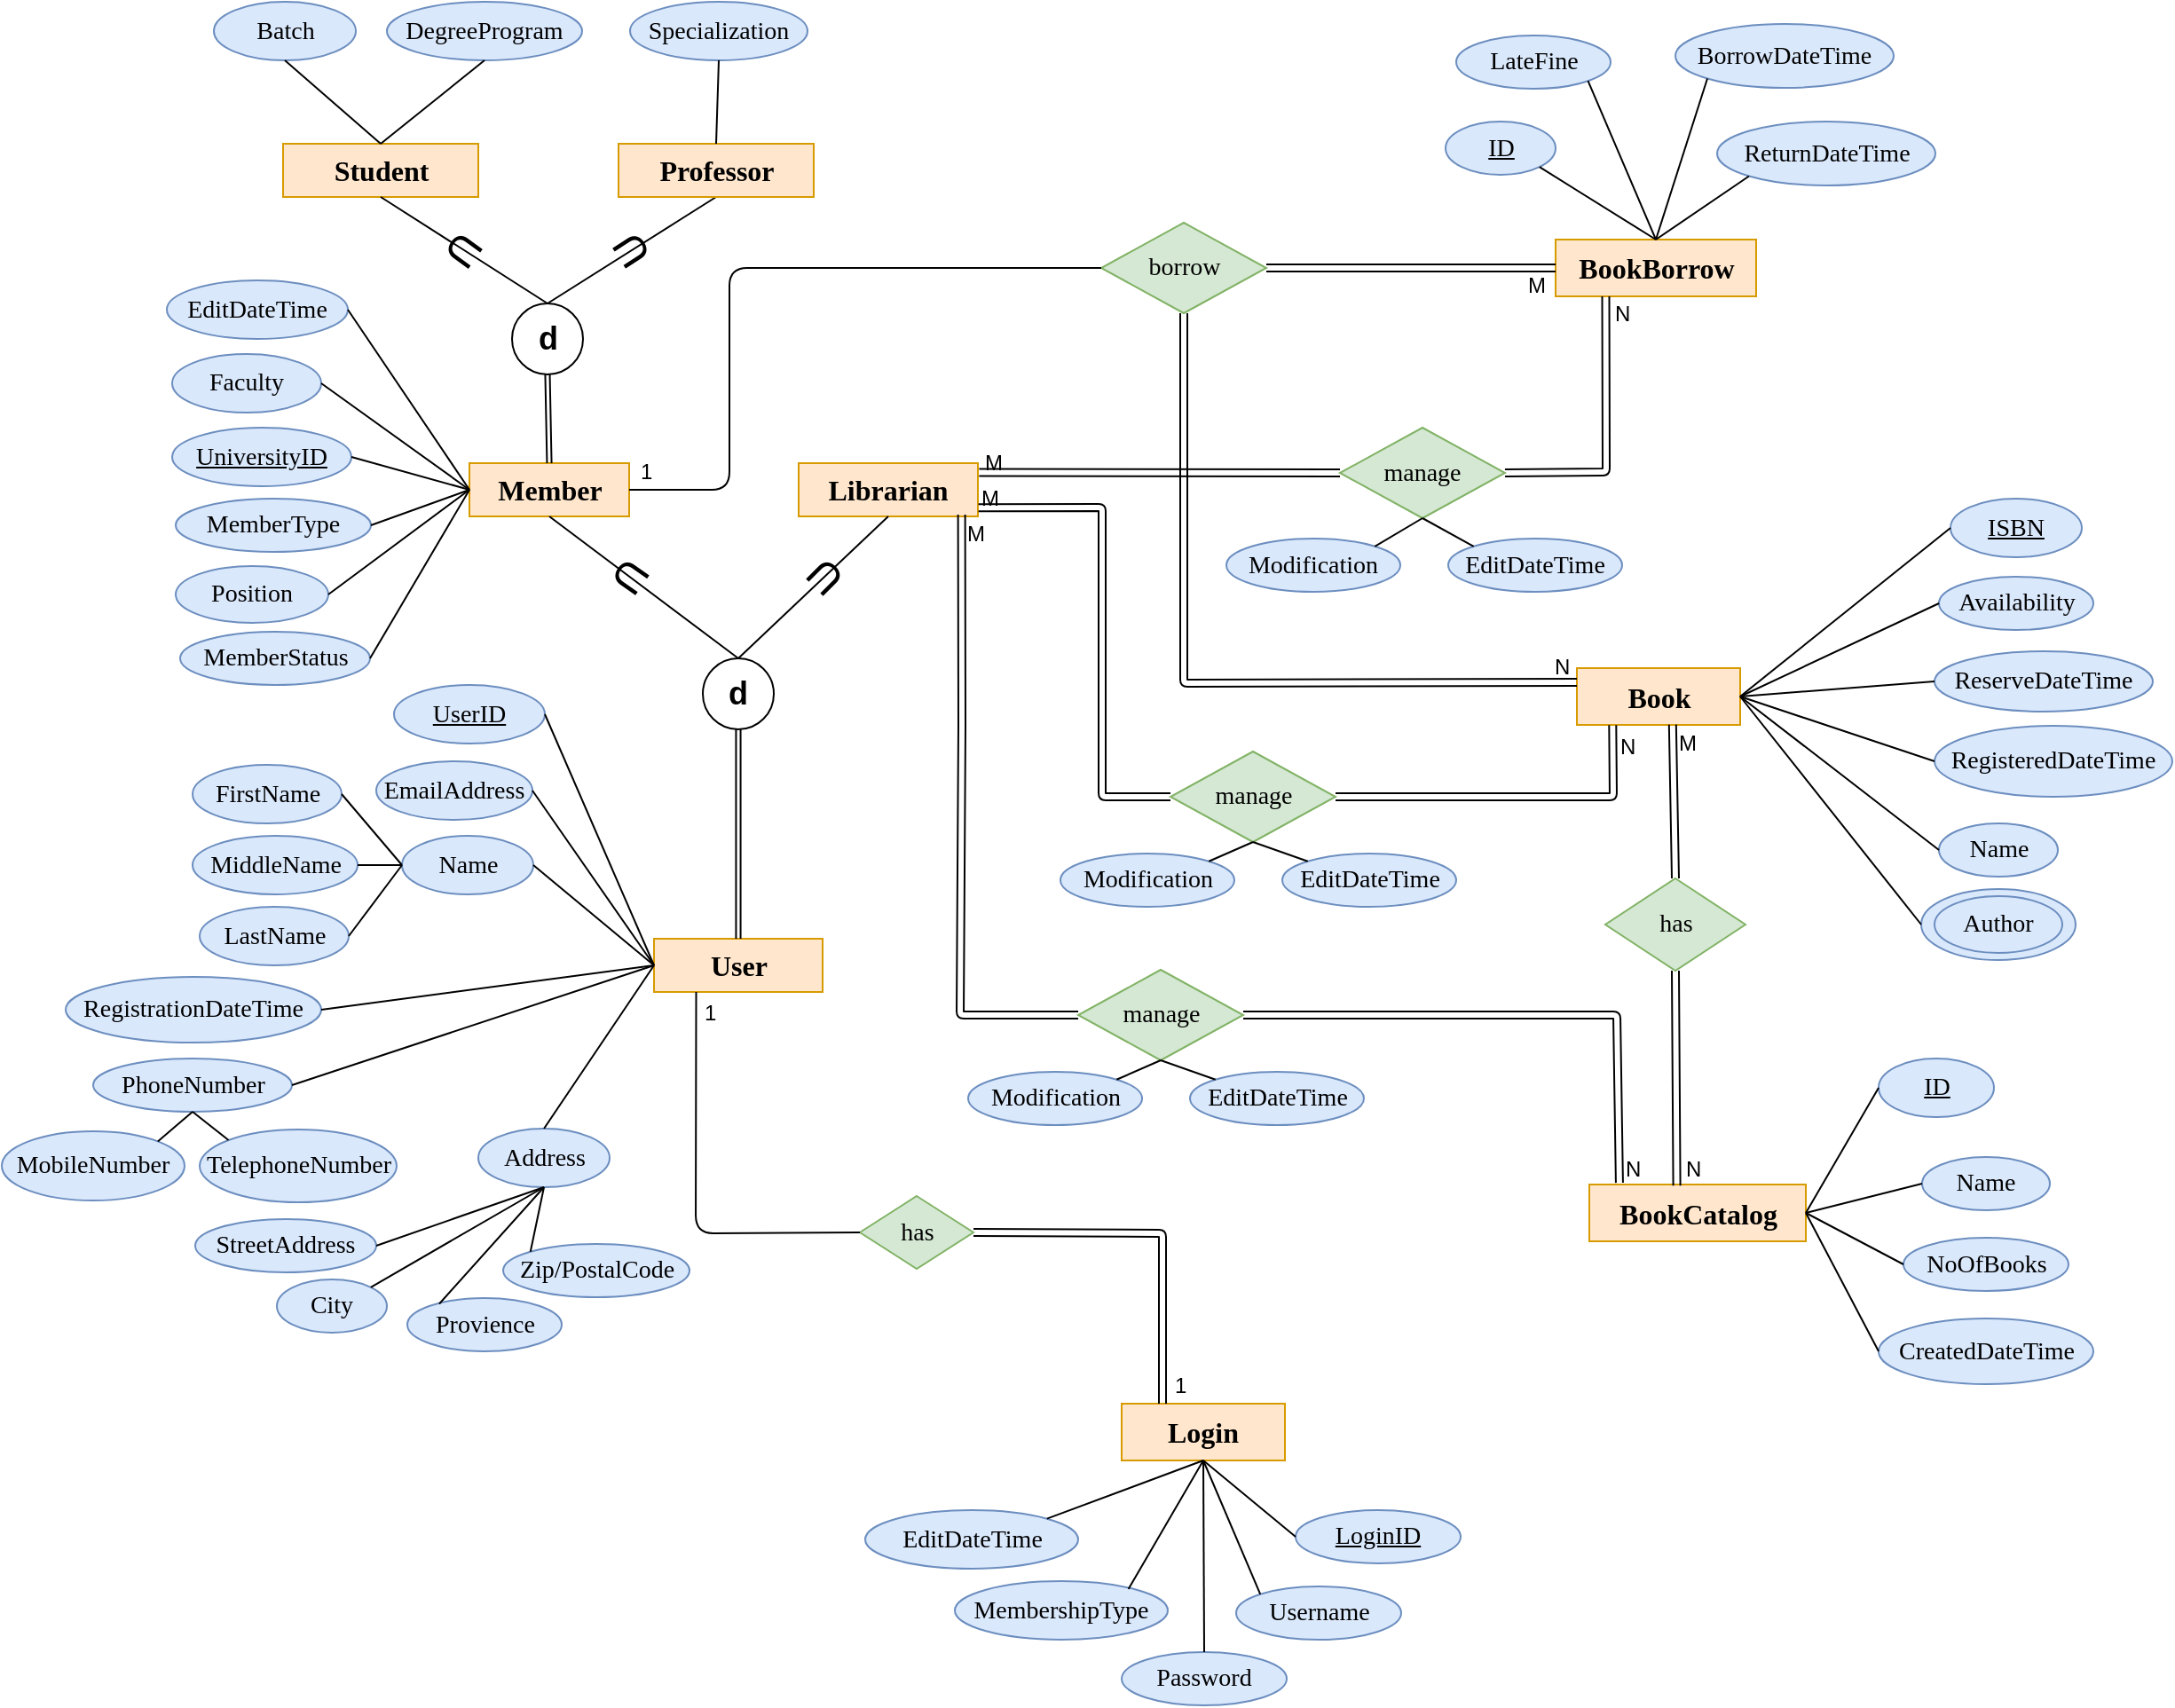 <mxfile version="12.2.2" type="device" pages="1"><diagram id="SJPYlTRgL_fRr1sSaaFf" name="Page-1"><mxGraphModel dx="683" dy="2454" grid="1" gridSize="10" guides="1" tooltips="1" connect="1" arrows="1" fold="1" page="1" pageScale="1" pageWidth="1250" pageHeight="1000" math="0" shadow="0"><root><mxCell id="0"/><mxCell id="1" parent="0"/><mxCell id="K8AXqXCCNURyoByVqQwk-1" value="User" style="rounded=0;whiteSpace=wrap;html=1;fontFamily=Times New Roman;fontSize=16;fillColor=#ffe6cc;strokeColor=#d79b00;fontStyle=1" parent="1" vertex="1"><mxGeometry x="376.5" y="-1452" width="95" height="30" as="geometry"/></mxCell><mxCell id="K8AXqXCCNURyoByVqQwk-73" value="Student" style="rounded=0;whiteSpace=wrap;html=1;fontFamily=Times New Roman;fontSize=16;fillColor=#ffe6cc;strokeColor=#d79b00;fontStyle=1" parent="1" vertex="1"><mxGeometry x="167.5" y="-1900" width="110" height="30" as="geometry"/></mxCell><mxCell id="K8AXqXCCNURyoByVqQwk-75" value="&lt;b&gt;&lt;font style=&quot;font-size: 18px&quot;&gt;d&lt;/font&gt;&lt;/b&gt;" style="ellipse;whiteSpace=wrap;html=1;aspect=fixed;" parent="1" vertex="1"><mxGeometry x="404" y="-1610" width="40" height="40" as="geometry"/></mxCell><mxCell id="K8AXqXCCNURyoByVqQwk-76" value="" style="shape=link;html=1;exitX=0.5;exitY=0;exitDx=0;exitDy=0;entryX=0.5;entryY=1;entryDx=0;entryDy=0;width=2.558;" parent="1" source="K8AXqXCCNURyoByVqQwk-1" target="K8AXqXCCNURyoByVqQwk-75" edge="1"><mxGeometry width="50" height="50" relative="1" as="geometry"><mxPoint x="414.5" y="-1497.5" as="sourcePoint"/><mxPoint x="675.5" y="-1659.5" as="targetPoint"/></mxGeometry></mxCell><mxCell id="K8AXqXCCNURyoByVqQwk-77" value="" style="endArrow=none;html=1;exitX=0.5;exitY=0;exitDx=0;exitDy=0;entryX=0.5;entryY=1;entryDx=0;entryDy=0;" parent="1" source="9V0ZGTmHOOBLSpqEcaeH-15" target="9V0ZGTmHOOBLSpqEcaeH-3" edge="1"><mxGeometry width="50" height="50" relative="1" as="geometry"><mxPoint x="555.5" y="-1609.5" as="sourcePoint"/><mxPoint x="504.5" y="-1682.5" as="targetPoint"/></mxGeometry></mxCell><mxCell id="K8AXqXCCNURyoByVqQwk-78" value="" style="endArrow=none;html=1;exitX=0.5;exitY=0;exitDx=0;exitDy=0;entryX=0.5;entryY=1;entryDx=0;entryDy=0;" parent="1" source="9V0ZGTmHOOBLSpqEcaeH-15" target="K8AXqXCCNURyoByVqQwk-73" edge="1"><mxGeometry width="50" height="50" relative="1" as="geometry"><mxPoint x="395.5" y="-1619.5" as="sourcePoint"/><mxPoint x="445.5" y="-1669.5" as="targetPoint"/></mxGeometry></mxCell><mxCell id="K8AXqXCCNURyoByVqQwk-79" value="&lt;font style=&quot;font-size: 24px&quot;&gt;U&lt;/font&gt;" style="text;html=1;strokeColor=none;fillColor=none;align=center;verticalAlign=middle;whiteSpace=wrap;rounded=0;rotation=-123;" parent="1" vertex="1"><mxGeometry x="344" y="-1850" width="40" height="20" as="geometry"/></mxCell><mxCell id="9V0ZGTmHOOBLSpqEcaeH-3" value="Professor" style="rounded=0;whiteSpace=wrap;html=1;fontFamily=Times New Roman;fontSize=16;fillColor=#ffe6cc;strokeColor=#d79b00;fontStyle=1" parent="1" vertex="1"><mxGeometry x="356.5" y="-1900" width="110" height="30" as="geometry"/></mxCell><mxCell id="9V0ZGTmHOOBLSpqEcaeH-4" value="Librarian" style="rounded=0;whiteSpace=wrap;html=1;fontFamily=Times New Roman;fontSize=16;fillColor=#ffe6cc;strokeColor=#d79b00;fontStyle=1" parent="1" vertex="1"><mxGeometry x="458" y="-1720" width="101" height="30" as="geometry"/></mxCell><mxCell id="9V0ZGTmHOOBLSpqEcaeH-7" value="" style="endArrow=none;html=1;entryX=0.5;entryY=1;entryDx=0;entryDy=0;exitX=0.5;exitY=0;exitDx=0;exitDy=0;" parent="1" source="K8AXqXCCNURyoByVqQwk-75" target="9V0ZGTmHOOBLSpqEcaeH-4" edge="1"><mxGeometry width="50" height="50" relative="1" as="geometry"><mxPoint x="439" y="-1610" as="sourcePoint"/><mxPoint x="434.0" y="-1690" as="targetPoint"/></mxGeometry></mxCell><mxCell id="9V0ZGTmHOOBLSpqEcaeH-8" value="&lt;font style=&quot;font-size: 24px&quot;&gt;U&lt;/font&gt;" style="text;html=1;strokeColor=none;fillColor=none;align=center;verticalAlign=middle;whiteSpace=wrap;rounded=0;rotation=-135;direction=south;" parent="1" vertex="1"><mxGeometry x="463" y="-1676" width="20" height="40" as="geometry"/></mxCell><mxCell id="9V0ZGTmHOOBLSpqEcaeH-9" value="Batch" style="ellipse;whiteSpace=wrap;html=1;fontFamily=Times New Roman;fontSize=14;fillColor=#dae8fc;strokeColor=#6c8ebf;" parent="1" vertex="1"><mxGeometry x="128.5" y="-1980" width="80" height="33" as="geometry"/></mxCell><mxCell id="9V0ZGTmHOOBLSpqEcaeH-10" value="DegreeProgram" style="ellipse;whiteSpace=wrap;html=1;fontFamily=Times New Roman;fontSize=14;fillColor=#dae8fc;strokeColor=#6c8ebf;" parent="1" vertex="1"><mxGeometry x="226" y="-1980" width="110" height="33" as="geometry"/></mxCell><mxCell id="9V0ZGTmHOOBLSpqEcaeH-11" value="Specialization" style="ellipse;whiteSpace=wrap;html=1;fontFamily=Times New Roman;fontSize=14;fillColor=#dae8fc;strokeColor=#6c8ebf;" parent="1" vertex="1"><mxGeometry x="363" y="-1980" width="100" height="33" as="geometry"/></mxCell><mxCell id="9V0ZGTmHOOBLSpqEcaeH-12" value="Member" style="rounded=0;whiteSpace=wrap;html=1;fontFamily=Times New Roman;fontSize=16;fillColor=#ffe6cc;strokeColor=#d79b00;fontStyle=1" parent="1" vertex="1"><mxGeometry x="272.5" y="-1720" width="90" height="30" as="geometry"/></mxCell><mxCell id="9V0ZGTmHOOBLSpqEcaeH-13" value="" style="endArrow=none;html=1;exitX=0.5;exitY=0;exitDx=0;exitDy=0;entryX=0.5;entryY=1;entryDx=0;entryDy=0;" parent="1" source="K8AXqXCCNURyoByVqQwk-75" target="9V0ZGTmHOOBLSpqEcaeH-12" edge="1"><mxGeometry width="50" height="50" relative="1" as="geometry"><mxPoint x="199.5" y="-1650" as="sourcePoint"/><mxPoint x="434" y="-1690" as="targetPoint"/></mxGeometry></mxCell><mxCell id="K8AXqXCCNURyoByVqQwk-80" value="&lt;font style=&quot;font-size: 24px&quot;&gt;U&lt;/font&gt;" style="text;html=1;strokeColor=none;fillColor=none;align=center;verticalAlign=middle;whiteSpace=wrap;rounded=0;rotation=125;" parent="1" vertex="1"><mxGeometry x="343" y="-1666" width="40" height="20" as="geometry"/></mxCell><mxCell id="9V0ZGTmHOOBLSpqEcaeH-15" value="&lt;b&gt;&lt;font style=&quot;font-size: 18px&quot;&gt;d&lt;/font&gt;&lt;/b&gt;" style="ellipse;whiteSpace=wrap;html=1;aspect=fixed;" parent="1" vertex="1"><mxGeometry x="296.5" y="-1810" width="40" height="40" as="geometry"/></mxCell><mxCell id="9V0ZGTmHOOBLSpqEcaeH-16" value="" style="shape=link;html=1;exitX=0.5;exitY=0;exitDx=0;exitDy=0;entryX=0.5;entryY=1;entryDx=0;entryDy=0;width=2.558;" parent="1" source="9V0ZGTmHOOBLSpqEcaeH-12" target="9V0ZGTmHOOBLSpqEcaeH-15" edge="1"><mxGeometry width="50" height="50" relative="1" as="geometry"><mxPoint x="179" y="-1613.5" as="sourcePoint"/><mxPoint x="430.5" y="-1775.5" as="targetPoint"/></mxGeometry></mxCell><mxCell id="9V0ZGTmHOOBLSpqEcaeH-18" value="&lt;font style=&quot;font-size: 24px&quot;&gt;U&lt;/font&gt;" style="text;html=1;strokeColor=none;fillColor=none;align=center;verticalAlign=middle;whiteSpace=wrap;rounded=0;rotation=126;" parent="1" vertex="1"><mxGeometry x="249" y="-1850" width="40" height="20" as="geometry"/></mxCell><mxCell id="9V0ZGTmHOOBLSpqEcaeH-19" value="Faculty" style="ellipse;whiteSpace=wrap;html=1;fontFamily=Times New Roman;fontSize=14;fillColor=#dae8fc;strokeColor=#6c8ebf;" parent="1" vertex="1"><mxGeometry x="105" y="-1781.5" width="84" height="33" as="geometry"/></mxCell><mxCell id="9V0ZGTmHOOBLSpqEcaeH-20" value="" style="endArrow=none;html=1;exitX=0;exitY=0.5;exitDx=0;exitDy=0;entryX=1;entryY=0.5;entryDx=0;entryDy=0;" parent="1" source="9V0ZGTmHOOBLSpqEcaeH-12" target="9V0ZGTmHOOBLSpqEcaeH-19" edge="1"><mxGeometry width="50" height="50" relative="1" as="geometry"><mxPoint x="434" y="-1600" as="sourcePoint"/><mxPoint x="326.5" y="-1670" as="targetPoint"/></mxGeometry></mxCell><mxCell id="9V0ZGTmHOOBLSpqEcaeH-22" value="&lt;u&gt;UniversityID&lt;/u&gt;" style="ellipse;whiteSpace=wrap;html=1;fontFamily=Times New Roman;fontSize=14;fillColor=#dae8fc;strokeColor=#6c8ebf;" parent="1" vertex="1"><mxGeometry x="105" y="-1740" width="101" height="33" as="geometry"/></mxCell><mxCell id="9V0ZGTmHOOBLSpqEcaeH-23" value="" style="endArrow=none;html=1;exitX=0;exitY=0.5;exitDx=0;exitDy=0;entryX=1;entryY=0.5;entryDx=0;entryDy=0;" parent="1" source="9V0ZGTmHOOBLSpqEcaeH-12" target="9V0ZGTmHOOBLSpqEcaeH-22" edge="1"><mxGeometry width="50" height="50" relative="1" as="geometry"><mxPoint x="277.0" y="-1690" as="sourcePoint"/><mxPoint x="252.0" y="-1726.5" as="targetPoint"/></mxGeometry></mxCell><mxCell id="9V0ZGTmHOOBLSpqEcaeH-24" value="Name" style="ellipse;whiteSpace=wrap;html=1;fontFamily=Times New Roman;fontSize=14;fillColor=#dae8fc;strokeColor=#6c8ebf;" parent="1" vertex="1"><mxGeometry x="234.5" y="-1510" width="74" height="33" as="geometry"/></mxCell><mxCell id="9V0ZGTmHOOBLSpqEcaeH-25" value="FirstName" style="ellipse;whiteSpace=wrap;html=1;fontFamily=Times New Roman;fontSize=14;fillColor=#dae8fc;strokeColor=#6c8ebf;" parent="1" vertex="1"><mxGeometry x="116.5" y="-1550" width="84" height="33" as="geometry"/></mxCell><mxCell id="9V0ZGTmHOOBLSpqEcaeH-26" value="MiddleName" style="ellipse;whiteSpace=wrap;html=1;fontFamily=Times New Roman;fontSize=14;fillColor=#dae8fc;strokeColor=#6c8ebf;" parent="1" vertex="1"><mxGeometry x="116.5" y="-1510" width="93" height="33" as="geometry"/></mxCell><mxCell id="9V0ZGTmHOOBLSpqEcaeH-27" value="LastName" style="ellipse;whiteSpace=wrap;html=1;fontFamily=Times New Roman;fontSize=14;fillColor=#dae8fc;strokeColor=#6c8ebf;" parent="1" vertex="1"><mxGeometry x="120.5" y="-1470" width="84" height="33" as="geometry"/></mxCell><mxCell id="9V0ZGTmHOOBLSpqEcaeH-28" value="MemberStatus" style="ellipse;whiteSpace=wrap;html=1;fontFamily=Times New Roman;fontSize=14;fillColor=#dae8fc;strokeColor=#6c8ebf;" parent="1" vertex="1"><mxGeometry x="109.5" y="-1625" width="107" height="30" as="geometry"/></mxCell><mxCell id="9V0ZGTmHOOBLSpqEcaeH-29" value="Address" style="ellipse;whiteSpace=wrap;html=1;fontFamily=Times New Roman;fontSize=14;fillColor=#dae8fc;strokeColor=#6c8ebf;" parent="1" vertex="1"><mxGeometry x="277.5" y="-1345" width="74" height="33" as="geometry"/></mxCell><mxCell id="9V0ZGTmHOOBLSpqEcaeH-32" value="StreetAddress" style="ellipse;whiteSpace=wrap;html=1;fontFamily=Times New Roman;fontSize=14;fillColor=#dae8fc;strokeColor=#6c8ebf;" parent="1" vertex="1"><mxGeometry x="118" y="-1294" width="102" height="30" as="geometry"/></mxCell><mxCell id="9V0ZGTmHOOBLSpqEcaeH-33" value="City" style="ellipse;whiteSpace=wrap;html=1;fontFamily=Times New Roman;fontSize=14;fillColor=#dae8fc;strokeColor=#6c8ebf;" parent="1" vertex="1"><mxGeometry x="164" y="-1260" width="62" height="30" as="geometry"/></mxCell><mxCell id="9V0ZGTmHOOBLSpqEcaeH-34" value="Provience" style="ellipse;whiteSpace=wrap;html=1;fontFamily=Times New Roman;fontSize=14;fillColor=#dae8fc;strokeColor=#6c8ebf;" parent="1" vertex="1"><mxGeometry x="237.5" y="-1249.5" width="87" height="30" as="geometry"/></mxCell><mxCell id="9V0ZGTmHOOBLSpqEcaeH-35" value="Zip/PostalCode" style="ellipse;whiteSpace=wrap;html=1;fontFamily=Times New Roman;fontSize=14;fillColor=#dae8fc;strokeColor=#6c8ebf;" parent="1" vertex="1"><mxGeometry x="291.5" y="-1280" width="105" height="30" as="geometry"/></mxCell><mxCell id="9V0ZGTmHOOBLSpqEcaeH-36" value="" style="endArrow=none;html=1;exitX=0.207;exitY=0.108;exitDx=0;exitDy=0;entryX=0.5;entryY=1;entryDx=0;entryDy=0;exitPerimeter=0;" parent="1" source="9V0ZGTmHOOBLSpqEcaeH-34" target="9V0ZGTmHOOBLSpqEcaeH-29" edge="1"><mxGeometry width="50" height="50" relative="1" as="geometry"><mxPoint x="239.5" y="-1516.5" as="sourcePoint"/><mxPoint x="132" y="-1586.5" as="targetPoint"/></mxGeometry></mxCell><mxCell id="9V0ZGTmHOOBLSpqEcaeH-37" value="" style="endArrow=none;html=1;exitX=0;exitY=0;exitDx=0;exitDy=0;entryX=0.5;entryY=1;entryDx=0;entryDy=0;" parent="1" source="9V0ZGTmHOOBLSpqEcaeH-35" target="9V0ZGTmHOOBLSpqEcaeH-29" edge="1"><mxGeometry width="50" height="50" relative="1" as="geometry"><mxPoint x="307.509" y="-1233.26" as="sourcePoint"/><mxPoint x="281.5" y="-1297.0" as="targetPoint"/></mxGeometry></mxCell><mxCell id="9V0ZGTmHOOBLSpqEcaeH-38" value="" style="endArrow=none;html=1;exitX=1;exitY=0;exitDx=0;exitDy=0;entryX=0.5;entryY=1;entryDx=0;entryDy=0;" parent="1" source="9V0ZGTmHOOBLSpqEcaeH-33" target="9V0ZGTmHOOBLSpqEcaeH-29" edge="1"><mxGeometry width="50" height="50" relative="1" as="geometry"><mxPoint x="333.261" y="-1271.928" as="sourcePoint"/><mxPoint x="281.5" y="-1297.0" as="targetPoint"/></mxGeometry></mxCell><mxCell id="9V0ZGTmHOOBLSpqEcaeH-39" value="" style="endArrow=none;html=1;exitX=1;exitY=0.5;exitDx=0;exitDy=0;entryX=0.5;entryY=1;entryDx=0;entryDy=0;" parent="1" source="9V0ZGTmHOOBLSpqEcaeH-32" target="9V0ZGTmHOOBLSpqEcaeH-29" edge="1"><mxGeometry width="50" height="50" relative="1" as="geometry"><mxPoint x="267.57" y="-1232.034" as="sourcePoint"/><mxPoint x="281.5" y="-1297.0" as="targetPoint"/></mxGeometry></mxCell><mxCell id="9V0ZGTmHOOBLSpqEcaeH-40" value="" style="endArrow=none;html=1;exitX=1;exitY=0.5;exitDx=0;exitDy=0;entryX=0;entryY=0.5;entryDx=0;entryDy=0;" parent="1" source="9V0ZGTmHOOBLSpqEcaeH-25" target="9V0ZGTmHOOBLSpqEcaeH-24" edge="1"><mxGeometry width="50" height="50" relative="1" as="geometry"><mxPoint x="388.46" y="-1375.488" as="sourcePoint"/><mxPoint x="436" y="-1400.5" as="targetPoint"/></mxGeometry></mxCell><mxCell id="9V0ZGTmHOOBLSpqEcaeH-41" value="" style="endArrow=none;html=1;exitX=1;exitY=0.5;exitDx=0;exitDy=0;entryX=0;entryY=0.5;entryDx=0;entryDy=0;" parent="1" source="9V0ZGTmHOOBLSpqEcaeH-26" target="9V0ZGTmHOOBLSpqEcaeH-24" edge="1"><mxGeometry width="50" height="50" relative="1" as="geometry"><mxPoint x="210.5" y="-1536.5" as="sourcePoint"/><mxPoint x="245.0" y="-1513.5" as="targetPoint"/></mxGeometry></mxCell><mxCell id="9V0ZGTmHOOBLSpqEcaeH-42" value="" style="endArrow=none;html=1;exitX=1;exitY=0.5;exitDx=0;exitDy=0;entryX=0;entryY=0.5;entryDx=0;entryDy=0;" parent="1" source="9V0ZGTmHOOBLSpqEcaeH-27" target="9V0ZGTmHOOBLSpqEcaeH-24" edge="1"><mxGeometry width="50" height="50" relative="1" as="geometry"><mxPoint x="219.5" y="-1483.5" as="sourcePoint"/><mxPoint x="245.0" y="-1513.5" as="targetPoint"/></mxGeometry></mxCell><mxCell id="9V0ZGTmHOOBLSpqEcaeH-43" value="EmailAddress" style="ellipse;whiteSpace=wrap;html=1;fontFamily=Times New Roman;fontSize=14;fillColor=#dae8fc;strokeColor=#6c8ebf;" parent="1" vertex="1"><mxGeometry x="220" y="-1552" width="88" height="33" as="geometry"/></mxCell><mxCell id="9V0ZGTmHOOBLSpqEcaeH-44" value="EditDateTime" style="ellipse;whiteSpace=wrap;html=1;fontFamily=Times New Roman;fontSize=14;fillColor=#dae8fc;strokeColor=#6c8ebf;" parent="1" vertex="1"><mxGeometry x="102" y="-1823" width="102" height="33" as="geometry"/></mxCell><mxCell id="9V0ZGTmHOOBLSpqEcaeH-45" value="MemberType" style="ellipse;whiteSpace=wrap;html=1;fontFamily=Times New Roman;fontSize=14;fillColor=#dae8fc;strokeColor=#6c8ebf;" parent="1" vertex="1"><mxGeometry x="107" y="-1700" width="110" height="30" as="geometry"/></mxCell><mxCell id="9V0ZGTmHOOBLSpqEcaeH-46" value="PhoneNumber" style="ellipse;whiteSpace=wrap;html=1;fontFamily=Times New Roman;fontSize=14;fillColor=#dae8fc;strokeColor=#6c8ebf;" parent="1" vertex="1"><mxGeometry x="60.5" y="-1384.5" width="112" height="30" as="geometry"/></mxCell><mxCell id="9V0ZGTmHOOBLSpqEcaeH-47" value="MobileNumber" style="ellipse;whiteSpace=wrap;html=1;fontFamily=Times New Roman;fontSize=14;fillColor=#dae8fc;strokeColor=#6c8ebf;" parent="1" vertex="1"><mxGeometry x="9" y="-1343.5" width="103" height="39" as="geometry"/></mxCell><mxCell id="9V0ZGTmHOOBLSpqEcaeH-48" value="TelephoneNumber" style="ellipse;whiteSpace=wrap;html=1;fontFamily=Times New Roman;fontSize=14;fillColor=#dae8fc;strokeColor=#6c8ebf;" parent="1" vertex="1"><mxGeometry x="120.5" y="-1344.5" width="111" height="41" as="geometry"/></mxCell><mxCell id="9V0ZGTmHOOBLSpqEcaeH-49" value="" style="endArrow=none;html=1;exitX=1;exitY=0;exitDx=0;exitDy=0;entryX=0.5;entryY=1;entryDx=0;entryDy=0;" parent="1" source="9V0ZGTmHOOBLSpqEcaeH-47" target="9V0ZGTmHOOBLSpqEcaeH-46" edge="1"><mxGeometry width="50" height="50" relative="1" as="geometry"><mxPoint x="116.693" y="-1335.023" as="sourcePoint"/><mxPoint x="157" y="-1354.5" as="targetPoint"/></mxGeometry></mxCell><mxCell id="9V0ZGTmHOOBLSpqEcaeH-50" value="" style="endArrow=none;html=1;exitX=0;exitY=0;exitDx=0;exitDy=0;entryX=0.5;entryY=1;entryDx=0;entryDy=0;" parent="1" source="9V0ZGTmHOOBLSpqEcaeH-48" target="9V0ZGTmHOOBLSpqEcaeH-46" edge="1"><mxGeometry width="50" height="50" relative="1" as="geometry"><mxPoint x="126.017" y="-1315.007" as="sourcePoint"/><mxPoint x="157" y="-1354.5" as="targetPoint"/></mxGeometry></mxCell><mxCell id="9V0ZGTmHOOBLSpqEcaeH-51" value="RegistrationDateTime" style="ellipse;whiteSpace=wrap;html=1;fontFamily=Times New Roman;fontSize=14;fillColor=#dae8fc;strokeColor=#6c8ebf;" parent="1" vertex="1"><mxGeometry x="45" y="-1430.5" width="144" height="37" as="geometry"/></mxCell><mxCell id="9V0ZGTmHOOBLSpqEcaeH-52" value="Position" style="ellipse;whiteSpace=wrap;html=1;fontFamily=Times New Roman;fontSize=14;fillColor=#dae8fc;strokeColor=#6c8ebf;" parent="1" vertex="1"><mxGeometry x="107" y="-1662" width="86" height="32" as="geometry"/></mxCell><mxCell id="9V0ZGTmHOOBLSpqEcaeH-55" value="&lt;u&gt;UserID&lt;/u&gt;" style="ellipse;whiteSpace=wrap;html=1;fontFamily=Times New Roman;fontSize=14;fillColor=#dae8fc;strokeColor=#6c8ebf;" parent="1" vertex="1"><mxGeometry x="230" y="-1595" width="85" height="33" as="geometry"/></mxCell><mxCell id="9V0ZGTmHOOBLSpqEcaeH-56" value="" style="endArrow=none;html=1;exitX=0;exitY=0.5;exitDx=0;exitDy=0;entryX=1;entryY=0.5;entryDx=0;entryDy=0;" parent="1" source="K8AXqXCCNURyoByVqQwk-1" target="9V0ZGTmHOOBLSpqEcaeH-55" edge="1"><mxGeometry width="50" height="50" relative="1" as="geometry"><mxPoint x="277.0" y="-1690" as="sourcePoint"/><mxPoint x="259.0" y="-1660.0" as="targetPoint"/></mxGeometry></mxCell><mxCell id="9V0ZGTmHOOBLSpqEcaeH-57" value="" style="endArrow=none;html=1;entryX=1;entryY=0.5;entryDx=0;entryDy=0;exitX=0;exitY=0.5;exitDx=0;exitDy=0;" parent="1" source="9V0ZGTmHOOBLSpqEcaeH-12" target="9V0ZGTmHOOBLSpqEcaeH-44" edge="1"><mxGeometry width="50" height="50" relative="1" as="geometry"><mxPoint x="259" y="-1690" as="sourcePoint"/><mxPoint x="199.0" y="-1755.0" as="targetPoint"/></mxGeometry></mxCell><mxCell id="9V0ZGTmHOOBLSpqEcaeH-58" value="" style="endArrow=none;html=1;entryX=1;entryY=0.5;entryDx=0;entryDy=0;exitX=0;exitY=0.5;exitDx=0;exitDy=0;" parent="1" source="9V0ZGTmHOOBLSpqEcaeH-12" target="9V0ZGTmHOOBLSpqEcaeH-45" edge="1"><mxGeometry width="50" height="50" relative="1" as="geometry"><mxPoint x="277.0" y="-1690" as="sourcePoint"/><mxPoint x="214.0" y="-1796.5" as="targetPoint"/></mxGeometry></mxCell><mxCell id="9V0ZGTmHOOBLSpqEcaeH-59" value="" style="endArrow=none;html=1;entryX=1;entryY=0.5;entryDx=0;entryDy=0;exitX=0;exitY=0.5;exitDx=0;exitDy=0;" parent="1" source="9V0ZGTmHOOBLSpqEcaeH-12" target="9V0ZGTmHOOBLSpqEcaeH-52" edge="1"><mxGeometry width="50" height="50" relative="1" as="geometry"><mxPoint x="277.0" y="-1690" as="sourcePoint"/><mxPoint x="227.0" y="-1675" as="targetPoint"/></mxGeometry></mxCell><mxCell id="9V0ZGTmHOOBLSpqEcaeH-60" value="" style="endArrow=none;html=1;entryX=1;entryY=0.5;entryDx=0;entryDy=0;exitX=0;exitY=0.5;exitDx=0;exitDy=0;" parent="1" source="9V0ZGTmHOOBLSpqEcaeH-12" target="9V0ZGTmHOOBLSpqEcaeH-28" edge="1"><mxGeometry width="50" height="50" relative="1" as="geometry"><mxPoint x="277.0" y="-1690" as="sourcePoint"/><mxPoint x="203.0" y="-1636.0" as="targetPoint"/></mxGeometry></mxCell><mxCell id="9V0ZGTmHOOBLSpqEcaeH-61" value="" style="endArrow=none;html=1;exitX=0;exitY=0.5;exitDx=0;exitDy=0;entryX=1;entryY=0.5;entryDx=0;entryDy=0;" parent="1" source="K8AXqXCCNURyoByVqQwk-1" target="9V0ZGTmHOOBLSpqEcaeH-43" edge="1"><mxGeometry width="50" height="50" relative="1" as="geometry"><mxPoint x="384" y="-1420.5" as="sourcePoint"/><mxPoint x="325.0" y="-1568.5" as="targetPoint"/><Array as="points"/></mxGeometry></mxCell><mxCell id="9V0ZGTmHOOBLSpqEcaeH-62" value="" style="endArrow=none;html=1;entryX=1;entryY=0.5;entryDx=0;entryDy=0;exitX=0;exitY=0.5;exitDx=0;exitDy=0;" parent="1" source="K8AXqXCCNURyoByVqQwk-1" target="9V0ZGTmHOOBLSpqEcaeH-24" edge="1"><mxGeometry width="50" height="50" relative="1" as="geometry"><mxPoint x="339" y="-1410" as="sourcePoint"/><mxPoint x="335.0" y="-1558.5" as="targetPoint"/></mxGeometry></mxCell><mxCell id="9V0ZGTmHOOBLSpqEcaeH-63" value="" style="endArrow=none;html=1;entryX=1;entryY=0.5;entryDx=0;entryDy=0;exitX=0;exitY=0.5;exitDx=0;exitDy=0;" parent="1" source="K8AXqXCCNURyoByVqQwk-1" target="9V0ZGTmHOOBLSpqEcaeH-46" edge="1"><mxGeometry width="50" height="50" relative="1" as="geometry"><mxPoint x="374" y="-1410.5" as="sourcePoint"/><mxPoint x="318.5" y="-1463.5" as="targetPoint"/></mxGeometry></mxCell><mxCell id="9V0ZGTmHOOBLSpqEcaeH-64" value="" style="endArrow=none;html=1;entryX=0.5;entryY=0;entryDx=0;entryDy=0;exitX=0;exitY=0.5;exitDx=0;exitDy=0;" parent="1" source="K8AXqXCCNURyoByVqQwk-1" target="9V0ZGTmHOOBLSpqEcaeH-29" edge="1"><mxGeometry width="50" height="50" relative="1" as="geometry"><mxPoint x="374" y="-1410.5" as="sourcePoint"/><mxPoint x="149.5" y="-1385.5" as="targetPoint"/></mxGeometry></mxCell><mxCell id="9V0ZGTmHOOBLSpqEcaeH-65" value="" style="endArrow=none;html=1;entryX=1;entryY=0.5;entryDx=0;entryDy=0;exitX=0;exitY=0.5;exitDx=0;exitDy=0;" parent="1" source="K8AXqXCCNURyoByVqQwk-1" target="9V0ZGTmHOOBLSpqEcaeH-51" edge="1"><mxGeometry width="50" height="50" relative="1" as="geometry"><mxPoint x="384" y="-1420.5" as="sourcePoint"/><mxPoint x="166.0" y="-1362" as="targetPoint"/></mxGeometry></mxCell><mxCell id="9V0ZGTmHOOBLSpqEcaeH-66" value="" style="endArrow=none;html=1;exitX=0.5;exitY=0;exitDx=0;exitDy=0;entryX=0.5;entryY=1;entryDx=0;entryDy=0;" parent="1" source="K8AXqXCCNURyoByVqQwk-73" target="9V0ZGTmHOOBLSpqEcaeH-10" edge="1"><mxGeometry width="50" height="50" relative="1" as="geometry"><mxPoint x="326.5" y="-1800" as="sourcePoint"/><mxPoint x="233.5" y="-1860" as="targetPoint"/></mxGeometry></mxCell><mxCell id="9V0ZGTmHOOBLSpqEcaeH-67" value="" style="endArrow=none;html=1;exitX=0.5;exitY=0;exitDx=0;exitDy=0;entryX=0.5;entryY=1;entryDx=0;entryDy=0;" parent="1" source="K8AXqXCCNURyoByVqQwk-73" target="9V0ZGTmHOOBLSpqEcaeH-9" edge="1"><mxGeometry width="50" height="50" relative="1" as="geometry"><mxPoint x="233.5" y="-1900" as="sourcePoint"/><mxPoint x="291" y="-1937" as="targetPoint"/></mxGeometry></mxCell><mxCell id="9V0ZGTmHOOBLSpqEcaeH-68" value="" style="endArrow=none;html=1;exitX=0.5;exitY=0;exitDx=0;exitDy=0;entryX=0.5;entryY=1;entryDx=0;entryDy=0;" parent="1" source="9V0ZGTmHOOBLSpqEcaeH-3" target="9V0ZGTmHOOBLSpqEcaeH-11" edge="1"><mxGeometry width="50" height="50" relative="1" as="geometry"><mxPoint x="233.5" y="-1900" as="sourcePoint"/><mxPoint x="178.5" y="-1937" as="targetPoint"/></mxGeometry></mxCell><mxCell id="9V0ZGTmHOOBLSpqEcaeH-70" value="Book" style="rounded=0;whiteSpace=wrap;html=1;fontFamily=Times New Roman;fontSize=16;fillColor=#ffe6cc;strokeColor=#d79b00;fontStyle=1" parent="1" vertex="1"><mxGeometry x="896.5" y="-1604.5" width="92" height="32" as="geometry"/></mxCell><mxCell id="9V0ZGTmHOOBLSpqEcaeH-71" value="&lt;u&gt;ISBN&lt;/u&gt;" style="ellipse;whiteSpace=wrap;html=1;fontFamily=Times New Roman;fontSize=14;fillColor=#dae8fc;strokeColor=#6c8ebf;" parent="1" vertex="1"><mxGeometry x="1107" y="-1700" width="74" height="33" as="geometry"/></mxCell><mxCell id="9V0ZGTmHOOBLSpqEcaeH-73" value="Login" style="rounded=0;whiteSpace=wrap;html=1;fontFamily=Times New Roman;fontSize=16;fillColor=#ffe6cc;strokeColor=#d79b00;fontStyle=1" parent="1" vertex="1"><mxGeometry x="640" y="-1190" width="92" height="32" as="geometry"/></mxCell><mxCell id="9V0ZGTmHOOBLSpqEcaeH-74" value="Name" style="ellipse;whiteSpace=wrap;html=1;fontFamily=Times New Roman;fontSize=14;fillColor=#dae8fc;strokeColor=#6c8ebf;" parent="1" vertex="1"><mxGeometry x="1100.5" y="-1517" width="67" height="30" as="geometry"/></mxCell><mxCell id="9V0ZGTmHOOBLSpqEcaeH-75" value="ReserveDateTime" style="ellipse;whiteSpace=wrap;html=1;fontFamily=Times New Roman;fontSize=14;fillColor=#dae8fc;strokeColor=#6c8ebf;" parent="1" vertex="1"><mxGeometry x="1098" y="-1614" width="123" height="34" as="geometry"/></mxCell><mxCell id="9V0ZGTmHOOBLSpqEcaeH-76" value="Availability" style="ellipse;whiteSpace=wrap;html=1;fontFamily=Times New Roman;fontSize=14;fillColor=#dae8fc;strokeColor=#6c8ebf;" parent="1" vertex="1"><mxGeometry x="1100.5" y="-1656" width="87" height="30" as="geometry"/></mxCell><mxCell id="9V0ZGTmHOOBLSpqEcaeH-77" value="RegisteredDateTime" style="ellipse;whiteSpace=wrap;html=1;fontFamily=Times New Roman;fontSize=14;fillColor=#dae8fc;strokeColor=#6c8ebf;" parent="1" vertex="1"><mxGeometry x="1098" y="-1572" width="134" height="40" as="geometry"/></mxCell><mxCell id="9V0ZGTmHOOBLSpqEcaeH-78" value="" style="ellipse;whiteSpace=wrap;html=1;fontFamily=Times New Roman;fontSize=14;fillColor=#dae8fc;strokeColor=#6c8ebf;" parent="1" vertex="1"><mxGeometry x="1090.5" y="-1480" width="87" height="40" as="geometry"/></mxCell><mxCell id="9V0ZGTmHOOBLSpqEcaeH-79" value="Author" style="ellipse;whiteSpace=wrap;html=1;fontFamily=Times New Roman;fontSize=14;fillColor=#dae8fc;strokeColor=#6c8ebf;" parent="1" vertex="1"><mxGeometry x="1098" y="-1476" width="72" height="32" as="geometry"/></mxCell><mxCell id="9V0ZGTmHOOBLSpqEcaeH-81" value="" style="endArrow=none;html=1;exitX=1;exitY=0.5;exitDx=0;exitDy=0;entryX=0;entryY=0.5;entryDx=0;entryDy=0;" parent="1" source="9V0ZGTmHOOBLSpqEcaeH-70" target="9V0ZGTmHOOBLSpqEcaeH-75" edge="1"><mxGeometry width="50" height="50" relative="1" as="geometry"><mxPoint x="836" y="-1528" as="sourcePoint"/><mxPoint x="774.5" y="-1669.5" as="targetPoint"/></mxGeometry></mxCell><mxCell id="9V0ZGTmHOOBLSpqEcaeH-82" value="" style="endArrow=none;html=1;exitX=1;exitY=0.5;exitDx=0;exitDy=0;entryX=0;entryY=0.5;entryDx=0;entryDy=0;" parent="1" source="9V0ZGTmHOOBLSpqEcaeH-70" target="9V0ZGTmHOOBLSpqEcaeH-77" edge="1"><mxGeometry width="50" height="50" relative="1" as="geometry"><mxPoint x="952.5" y="-1594.5" as="sourcePoint"/><mxPoint x="900" y="-1720.5" as="targetPoint"/></mxGeometry></mxCell><mxCell id="9V0ZGTmHOOBLSpqEcaeH-84" value="" style="endArrow=none;html=1;exitX=1;exitY=0.5;exitDx=0;exitDy=0;entryX=0;entryY=0.5;entryDx=0;entryDy=0;" parent="1" source="9V0ZGTmHOOBLSpqEcaeH-70" target="9V0ZGTmHOOBLSpqEcaeH-74" edge="1"><mxGeometry width="50" height="50" relative="1" as="geometry"><mxPoint x="952.5" y="-1594.5" as="sourcePoint"/><mxPoint x="1033.5" y="-1717.5" as="targetPoint"/></mxGeometry></mxCell><mxCell id="9V0ZGTmHOOBLSpqEcaeH-85" value="" style="endArrow=none;html=1;exitX=1;exitY=0.5;exitDx=0;exitDy=0;entryX=0;entryY=0.5;entryDx=0;entryDy=0;" parent="1" source="9V0ZGTmHOOBLSpqEcaeH-70" target="9V0ZGTmHOOBLSpqEcaeH-78" edge="1"><mxGeometry width="50" height="50" relative="1" as="geometry"><mxPoint x="952.5" y="-1594.5" as="sourcePoint"/><mxPoint x="1052.039" y="-1676.517" as="targetPoint"/></mxGeometry></mxCell><mxCell id="9V0ZGTmHOOBLSpqEcaeH-86" value="" style="endArrow=none;html=1;exitX=1;exitY=0.5;exitDx=0;exitDy=0;entryX=0;entryY=0.5;entryDx=0;entryDy=0;" parent="1" source="9V0ZGTmHOOBLSpqEcaeH-70" target="9V0ZGTmHOOBLSpqEcaeH-71" edge="1"><mxGeometry width="50" height="50" relative="1" as="geometry"><mxPoint x="952.5" y="-1594.5" as="sourcePoint"/><mxPoint x="1042.5" y="-1636" as="targetPoint"/></mxGeometry></mxCell><mxCell id="9V0ZGTmHOOBLSpqEcaeH-87" value="" style="endArrow=none;html=1;exitX=1;exitY=0.5;exitDx=0;exitDy=0;entryX=0;entryY=0.5;entryDx=0;entryDy=0;" parent="1" source="9V0ZGTmHOOBLSpqEcaeH-70" target="9V0ZGTmHOOBLSpqEcaeH-76" edge="1"><mxGeometry width="50" height="50" relative="1" as="geometry"><mxPoint x="952.5" y="-1594.5" as="sourcePoint"/><mxPoint x="889.0" y="-1691" as="targetPoint"/></mxGeometry></mxCell><mxCell id="9V0ZGTmHOOBLSpqEcaeH-88" value="BookCatalog" style="rounded=0;whiteSpace=wrap;html=1;fontFamily=Times New Roman;fontSize=16;fillColor=#ffe6cc;strokeColor=#d79b00;fontStyle=1" parent="1" vertex="1"><mxGeometry x="903.5" y="-1313.5" width="122" height="32" as="geometry"/></mxCell><mxCell id="9V0ZGTmHOOBLSpqEcaeH-90" value="&lt;u&gt;ID&lt;/u&gt;" style="ellipse;whiteSpace=wrap;html=1;fontFamily=Times New Roman;fontSize=14;fillColor=#dae8fc;strokeColor=#6c8ebf;" parent="1" vertex="1"><mxGeometry x="1066.5" y="-1384.5" width="65" height="33" as="geometry"/></mxCell><mxCell id="9V0ZGTmHOOBLSpqEcaeH-92" value="Name" style="ellipse;whiteSpace=wrap;html=1;fontFamily=Times New Roman;fontSize=14;fillColor=#dae8fc;strokeColor=#6c8ebf;" parent="1" vertex="1"><mxGeometry x="1091" y="-1329" width="72" height="30" as="geometry"/></mxCell><mxCell id="9V0ZGTmHOOBLSpqEcaeH-93" value="NoOfBooks" style="ellipse;whiteSpace=wrap;html=1;fontFamily=Times New Roman;fontSize=14;fillColor=#dae8fc;strokeColor=#6c8ebf;" parent="1" vertex="1"><mxGeometry x="1080.5" y="-1283.5" width="93" height="30" as="geometry"/></mxCell><mxCell id="9V0ZGTmHOOBLSpqEcaeH-94" value="CreatedDateTime" style="ellipse;whiteSpace=wrap;html=1;fontFamily=Times New Roman;fontSize=14;fillColor=#dae8fc;strokeColor=#6c8ebf;" parent="1" vertex="1"><mxGeometry x="1066.5" y="-1238" width="121" height="37" as="geometry"/></mxCell><mxCell id="9V0ZGTmHOOBLSpqEcaeH-95" value="" style="endArrow=none;html=1;exitX=1;exitY=0.5;exitDx=0;exitDy=0;entryX=0;entryY=0.5;entryDx=0;entryDy=0;" parent="1" source="9V0ZGTmHOOBLSpqEcaeH-88" target="9V0ZGTmHOOBLSpqEcaeH-90" edge="1"><mxGeometry width="50" height="50" relative="1" as="geometry"><mxPoint x="773.5" y="-1658" as="sourcePoint"/><mxPoint x="854.5" y="-1781" as="targetPoint"/></mxGeometry></mxCell><mxCell id="9V0ZGTmHOOBLSpqEcaeH-96" value="" style="endArrow=none;html=1;exitX=1;exitY=0.5;exitDx=0;exitDy=0;entryX=0;entryY=0.5;entryDx=0;entryDy=0;" parent="1" source="9V0ZGTmHOOBLSpqEcaeH-88" target="9V0ZGTmHOOBLSpqEcaeH-92" edge="1"><mxGeometry width="50" height="50" relative="1" as="geometry"><mxPoint x="1035.5" y="-1287.5" as="sourcePoint"/><mxPoint x="1076.5" y="-1358.0" as="targetPoint"/></mxGeometry></mxCell><mxCell id="9V0ZGTmHOOBLSpqEcaeH-97" value="" style="endArrow=none;html=1;exitX=1;exitY=0.5;exitDx=0;exitDy=0;entryX=0;entryY=0.5;entryDx=0;entryDy=0;" parent="1" source="9V0ZGTmHOOBLSpqEcaeH-88" target="9V0ZGTmHOOBLSpqEcaeH-93" edge="1"><mxGeometry width="50" height="50" relative="1" as="geometry"><mxPoint x="1035.5" y="-1287.5" as="sourcePoint"/><mxPoint x="1101.0" y="-1304" as="targetPoint"/></mxGeometry></mxCell><mxCell id="9V0ZGTmHOOBLSpqEcaeH-98" value="" style="endArrow=none;html=1;exitX=1;exitY=0.5;exitDx=0;exitDy=0;entryX=0;entryY=0.5;entryDx=0;entryDy=0;" parent="1" source="9V0ZGTmHOOBLSpqEcaeH-88" target="9V0ZGTmHOOBLSpqEcaeH-94" edge="1"><mxGeometry width="50" height="50" relative="1" as="geometry"><mxPoint x="1035.5" y="-1287.5" as="sourcePoint"/><mxPoint x="1090.5" y="-1258.5" as="targetPoint"/></mxGeometry></mxCell><mxCell id="9V0ZGTmHOOBLSpqEcaeH-99" value="&lt;u&gt;LoginID&lt;/u&gt;" style="ellipse;whiteSpace=wrap;html=1;fontFamily=Times New Roman;fontSize=14;fillColor=#dae8fc;strokeColor=#6c8ebf;" parent="1" vertex="1"><mxGeometry x="738" y="-1130" width="93" height="30" as="geometry"/></mxCell><mxCell id="9V0ZGTmHOOBLSpqEcaeH-100" value="" style="endArrow=none;html=1;exitX=0.5;exitY=1;exitDx=0;exitDy=0;entryX=0;entryY=0.5;entryDx=0;entryDy=0;" parent="1" source="9V0ZGTmHOOBLSpqEcaeH-73" target="9V0ZGTmHOOBLSpqEcaeH-99" edge="1"><mxGeometry width="50" height="50" relative="1" as="geometry"><mxPoint x="719.5" y="-1181.5" as="sourcePoint"/><mxPoint x="795.0" y="-1188" as="targetPoint"/></mxGeometry></mxCell><mxCell id="9V0ZGTmHOOBLSpqEcaeH-101" value="Username" style="ellipse;whiteSpace=wrap;html=1;fontFamily=Times New Roman;fontSize=14;fillColor=#dae8fc;strokeColor=#6c8ebf;" parent="1" vertex="1"><mxGeometry x="704.5" y="-1087" width="93" height="30" as="geometry"/></mxCell><mxCell id="9V0ZGTmHOOBLSpqEcaeH-103" value="Password" style="ellipse;whiteSpace=wrap;html=1;fontFamily=Times New Roman;fontSize=14;fillColor=#dae8fc;strokeColor=#6c8ebf;" parent="1" vertex="1"><mxGeometry x="640" y="-1050" width="93" height="30" as="geometry"/></mxCell><mxCell id="9V0ZGTmHOOBLSpqEcaeH-104" value="MembershipType" style="ellipse;whiteSpace=wrap;html=1;fontFamily=Times New Roman;fontSize=14;fillColor=#dae8fc;strokeColor=#6c8ebf;" parent="1" vertex="1"><mxGeometry x="546" y="-1090" width="120" height="33" as="geometry"/></mxCell><mxCell id="9V0ZGTmHOOBLSpqEcaeH-105" value="EditDateTime" style="ellipse;whiteSpace=wrap;html=1;fontFamily=Times New Roman;fontSize=14;fillColor=#dae8fc;strokeColor=#6c8ebf;" parent="1" vertex="1"><mxGeometry x="495.5" y="-1130" width="120" height="33" as="geometry"/></mxCell><mxCell id="9V0ZGTmHOOBLSpqEcaeH-106" value="" style="endArrow=none;html=1;exitX=0.5;exitY=1;exitDx=0;exitDy=0;entryX=0;entryY=0;entryDx=0;entryDy=0;" parent="1" source="9V0ZGTmHOOBLSpqEcaeH-73" target="9V0ZGTmHOOBLSpqEcaeH-101" edge="1"><mxGeometry width="50" height="50" relative="1" as="geometry"><mxPoint x="743.5" y="-1195.5" as="sourcePoint"/><mxPoint x="807.5" y="-1276.5" as="targetPoint"/></mxGeometry></mxCell><mxCell id="9V0ZGTmHOOBLSpqEcaeH-107" value="" style="endArrow=none;html=1;exitX=0.5;exitY=1;exitDx=0;exitDy=0;entryX=0.5;entryY=0;entryDx=0;entryDy=0;" parent="1" source="9V0ZGTmHOOBLSpqEcaeH-73" target="9V0ZGTmHOOBLSpqEcaeH-103" edge="1"><mxGeometry width="50" height="50" relative="1" as="geometry"><mxPoint x="743.5" y="-1195.5" as="sourcePoint"/><mxPoint x="807.5" y="-1236.5" as="targetPoint"/></mxGeometry></mxCell><mxCell id="9V0ZGTmHOOBLSpqEcaeH-108" value="" style="endArrow=none;html=1;exitX=0.5;exitY=1;exitDx=0;exitDy=0;entryX=0.815;entryY=0.137;entryDx=0;entryDy=0;entryPerimeter=0;" parent="1" source="9V0ZGTmHOOBLSpqEcaeH-73" target="9V0ZGTmHOOBLSpqEcaeH-104" edge="1"><mxGeometry width="50" height="50" relative="1" as="geometry"><mxPoint x="743.5" y="-1195.5" as="sourcePoint"/><mxPoint x="807.5" y="-1196.5" as="targetPoint"/></mxGeometry></mxCell><mxCell id="9V0ZGTmHOOBLSpqEcaeH-109" value="" style="endArrow=none;html=1;exitX=0.5;exitY=1;exitDx=0;exitDy=0;entryX=1;entryY=0;entryDx=0;entryDy=0;" parent="1" source="9V0ZGTmHOOBLSpqEcaeH-73" target="9V0ZGTmHOOBLSpqEcaeH-105" edge="1"><mxGeometry width="50" height="50" relative="1" as="geometry"><mxPoint x="743.5" y="-1195.5" as="sourcePoint"/><mxPoint x="781.0" y="-1155" as="targetPoint"/></mxGeometry></mxCell><mxCell id="9V0ZGTmHOOBLSpqEcaeH-110" value="BookBorrow" style="rounded=0;whiteSpace=wrap;html=1;fontFamily=Times New Roman;fontSize=16;fillColor=#ffe6cc;strokeColor=#d79b00;fontStyle=1" parent="1" vertex="1"><mxGeometry x="884.5" y="-1846" width="113" height="32" as="geometry"/></mxCell><mxCell id="9V0ZGTmHOOBLSpqEcaeH-111" value="&lt;u&gt;ID&lt;/u&gt;" style="ellipse;whiteSpace=wrap;html=1;fontFamily=Times New Roman;fontSize=14;fillColor=#dae8fc;strokeColor=#6c8ebf;" parent="1" vertex="1"><mxGeometry x="822.5" y="-1912.5" width="62" height="30" as="geometry"/></mxCell><mxCell id="9V0ZGTmHOOBLSpqEcaeH-113" value="LateFine" style="ellipse;whiteSpace=wrap;html=1;fontFamily=Times New Roman;fontSize=14;fillColor=#dae8fc;strokeColor=#6c8ebf;" parent="1" vertex="1"><mxGeometry x="828.5" y="-1961" width="87" height="30" as="geometry"/></mxCell><mxCell id="9V0ZGTmHOOBLSpqEcaeH-114" value="BorrowDateTime" style="ellipse;whiteSpace=wrap;html=1;fontFamily=Times New Roman;fontSize=14;fillColor=#dae8fc;strokeColor=#6c8ebf;" parent="1" vertex="1"><mxGeometry x="952" y="-1967.5" width="123" height="36" as="geometry"/></mxCell><mxCell id="9V0ZGTmHOOBLSpqEcaeH-115" value="ReturnDateTime" style="ellipse;whiteSpace=wrap;html=1;fontFamily=Times New Roman;fontSize=14;fillColor=#dae8fc;strokeColor=#6c8ebf;" parent="1" vertex="1"><mxGeometry x="975.5" y="-1912.5" width="123" height="36" as="geometry"/></mxCell><mxCell id="9V0ZGTmHOOBLSpqEcaeH-116" value="" style="endArrow=none;html=1;exitX=0.5;exitY=0;exitDx=0;exitDy=0;entryX=0;entryY=1;entryDx=0;entryDy=0;" parent="1" source="9V0ZGTmHOOBLSpqEcaeH-110" target="9V0ZGTmHOOBLSpqEcaeH-114" edge="1"><mxGeometry width="50" height="50" relative="1" as="geometry"><mxPoint x="1348.5" y="-1788.5" as="sourcePoint"/><mxPoint x="1296" y="-1914.5" as="targetPoint"/></mxGeometry></mxCell><mxCell id="9V0ZGTmHOOBLSpqEcaeH-117" value="" style="endArrow=none;html=1;exitX=0.5;exitY=0;exitDx=0;exitDy=0;entryX=1;entryY=1;entryDx=0;entryDy=0;" parent="1" source="9V0ZGTmHOOBLSpqEcaeH-110" target="9V0ZGTmHOOBLSpqEcaeH-111" edge="1"><mxGeometry width="50" height="50" relative="1" as="geometry"><mxPoint x="952.5" y="-1832" as="sourcePoint"/><mxPoint x="936.028" y="-1947.784" as="targetPoint"/></mxGeometry></mxCell><mxCell id="9V0ZGTmHOOBLSpqEcaeH-118" value="" style="endArrow=none;html=1;exitX=0.5;exitY=0;exitDx=0;exitDy=0;entryX=1;entryY=1;entryDx=0;entryDy=0;" parent="1" source="9V0ZGTmHOOBLSpqEcaeH-110" target="9V0ZGTmHOOBLSpqEcaeH-113" edge="1"><mxGeometry width="50" height="50" relative="1" as="geometry"><mxPoint x="952.5" y="-1832" as="sourcePoint"/><mxPoint x="984.43" y="-1951.466" as="targetPoint"/></mxGeometry></mxCell><mxCell id="9V0ZGTmHOOBLSpqEcaeH-119" value="" style="endArrow=none;html=1;exitX=0.5;exitY=0;exitDx=0;exitDy=0;entryX=0;entryY=1;entryDx=0;entryDy=0;" parent="1" source="9V0ZGTmHOOBLSpqEcaeH-110" target="9V0ZGTmHOOBLSpqEcaeH-115" edge="1"><mxGeometry width="50" height="50" relative="1" as="geometry"><mxPoint x="952.5" y="-1832" as="sourcePoint"/><mxPoint x="1012.224" y="-1901.075" as="targetPoint"/></mxGeometry></mxCell><mxCell id="9V0ZGTmHOOBLSpqEcaeH-120" value="borrow" style="rhombus;whiteSpace=wrap;html=1;fontFamily=Times New Roman;fontSize=14;fillColor=#d5e8d4;strokeColor=#82b366;" parent="1" vertex="1"><mxGeometry x="628.5" y="-1855.5" width="93" height="51" as="geometry"/></mxCell><mxCell id="9V0ZGTmHOOBLSpqEcaeH-121" value="" style="endArrow=none;html=1;entryX=0;entryY=0.5;entryDx=0;entryDy=0;exitX=1;exitY=0.5;exitDx=0;exitDy=0;" parent="1" source="9V0ZGTmHOOBLSpqEcaeH-12" target="9V0ZGTmHOOBLSpqEcaeH-120" edge="1"><mxGeometry width="50" height="50" relative="1" as="geometry"><mxPoint x="434.0" y="-1600" as="sourcePoint"/><mxPoint x="518.5" y="-1680" as="targetPoint"/><Array as="points"><mxPoint x="419" y="-1705"/><mxPoint x="419" y="-1830"/></Array></mxGeometry></mxCell><mxCell id="9V0ZGTmHOOBLSpqEcaeH-122" value="" style="endArrow=none;html=1;entryX=0;entryY=0.5;entryDx=0;entryDy=0;exitX=1;exitY=0.5;exitDx=0;exitDy=0;shape=link;" parent="1" source="9V0ZGTmHOOBLSpqEcaeH-120" target="9V0ZGTmHOOBLSpqEcaeH-110" edge="1"><mxGeometry width="50" height="50" relative="1" as="geometry"><mxPoint x="372.5" y="-1695" as="sourcePoint"/><mxPoint x="633" y="-1810.5" as="targetPoint"/></mxGeometry></mxCell><mxCell id="9V0ZGTmHOOBLSpqEcaeH-123" value="1" style="text;html=1;resizable=0;points=[];autosize=1;align=left;verticalAlign=top;spacingTop=-4;" parent="1" vertex="1"><mxGeometry x="366.5" y="-1725" width="20" height="20" as="geometry"/></mxCell><mxCell id="9V0ZGTmHOOBLSpqEcaeH-124" value="M" style="text;html=1;resizable=0;points=[];autosize=1;align=left;verticalAlign=top;spacingTop=-4;" parent="1" vertex="1"><mxGeometry x="866.5" y="-1830" width="30" height="20" as="geometry"/></mxCell><mxCell id="9V0ZGTmHOOBLSpqEcaeH-125" value="" style="endArrow=none;html=1;entryX=0;entryY=0.25;entryDx=0;entryDy=0;exitX=0.5;exitY=1;exitDx=0;exitDy=0;shape=link;" parent="1" source="9V0ZGTmHOOBLSpqEcaeH-120" target="9V0ZGTmHOOBLSpqEcaeH-70" edge="1"><mxGeometry width="50" height="50" relative="1" as="geometry"><mxPoint x="731.5" y="-1820" as="sourcePoint"/><mxPoint x="894.5" y="-1820" as="targetPoint"/><Array as="points"><mxPoint x="675" y="-1596"/></Array></mxGeometry></mxCell><mxCell id="9V0ZGTmHOOBLSpqEcaeH-126" value="N" style="text;html=1;resizable=0;points=[];autosize=1;align=left;verticalAlign=top;spacingTop=-4;" parent="1" vertex="1"><mxGeometry x="881.5" y="-1615" width="20" height="20" as="geometry"/></mxCell><mxCell id="9V0ZGTmHOOBLSpqEcaeH-127" value="manage" style="rhombus;whiteSpace=wrap;html=1;fontFamily=Times New Roman;fontSize=14;fillColor=#d5e8d4;strokeColor=#82b366;" parent="1" vertex="1"><mxGeometry x="763" y="-1740" width="93" height="51" as="geometry"/></mxCell><mxCell id="9V0ZGTmHOOBLSpqEcaeH-128" value="" style="endArrow=none;html=1;exitX=1.007;exitY=0.177;exitDx=0;exitDy=0;entryX=0;entryY=0.5;entryDx=0;entryDy=0;exitPerimeter=0;shape=link;" parent="1" source="9V0ZGTmHOOBLSpqEcaeH-4" target="9V0ZGTmHOOBLSpqEcaeH-127" edge="1"><mxGeometry width="50" height="50" relative="1" as="geometry"><mxPoint x="326.5" y="-1800" as="sourcePoint"/><mxPoint x="421.5" y="-1860" as="targetPoint"/></mxGeometry></mxCell><mxCell id="9V0ZGTmHOOBLSpqEcaeH-129" value="" style="endArrow=none;html=1;exitX=1;exitY=0.5;exitDx=0;exitDy=0;entryX=0.25;entryY=1;entryDx=0;entryDy=0;shape=link;" parent="1" source="9V0ZGTmHOOBLSpqEcaeH-127" target="9V0ZGTmHOOBLSpqEcaeH-110" edge="1"><mxGeometry width="50" height="50" relative="1" as="geometry"><mxPoint x="569" y="-1695" as="sourcePoint"/><mxPoint x="712" y="-1695" as="targetPoint"/><Array as="points"><mxPoint x="913" y="-1715"/></Array></mxGeometry></mxCell><mxCell id="9V0ZGTmHOOBLSpqEcaeH-130" value="M" style="text;html=1;resizable=0;points=[];autosize=1;align=left;verticalAlign=top;spacingTop=-4;" parent="1" vertex="1"><mxGeometry x="560.5" y="-1730.5" width="30" height="20" as="geometry"/></mxCell><mxCell id="9V0ZGTmHOOBLSpqEcaeH-131" value="N" style="text;html=1;resizable=0;points=[];autosize=1;align=left;verticalAlign=top;spacingTop=-4;" parent="1" vertex="1"><mxGeometry x="915.5" y="-1814" width="20" height="20" as="geometry"/></mxCell><mxCell id="9V0ZGTmHOOBLSpqEcaeH-132" value="has" style="rhombus;whiteSpace=wrap;html=1;fontFamily=Times New Roman;fontSize=14;fillColor=#d5e8d4;strokeColor=#82b366;" parent="1" vertex="1"><mxGeometry x="492.5" y="-1307" width="64" height="41" as="geometry"/></mxCell><mxCell id="9V0ZGTmHOOBLSpqEcaeH-133" value="" style="endArrow=none;html=1;entryX=0;entryY=0.5;entryDx=0;entryDy=0;exitX=0.25;exitY=1;exitDx=0;exitDy=0;" parent="1" source="K8AXqXCCNURyoByVqQwk-1" target="9V0ZGTmHOOBLSpqEcaeH-132" edge="1"><mxGeometry width="50" height="50" relative="1" as="geometry"><mxPoint x="434.0" y="-1600" as="sourcePoint"/><mxPoint x="518.5" y="-1680" as="targetPoint"/><Array as="points"><mxPoint x="400" y="-1286"/></Array></mxGeometry></mxCell><mxCell id="9V0ZGTmHOOBLSpqEcaeH-134" value="" style="endArrow=none;html=1;entryX=0.25;entryY=0;entryDx=0;entryDy=0;exitX=1;exitY=0.5;exitDx=0;exitDy=0;shape=link;" parent="1" source="9V0ZGTmHOOBLSpqEcaeH-132" target="9V0ZGTmHOOBLSpqEcaeH-73" edge="1"><mxGeometry width="50" height="50" relative="1" as="geometry"><mxPoint x="410.25" y="-1412" as="sourcePoint"/><mxPoint x="502.5" y="-1276.5" as="targetPoint"/><Array as="points"><mxPoint x="663" y="-1286"/></Array></mxGeometry></mxCell><mxCell id="9V0ZGTmHOOBLSpqEcaeH-135" value="1" style="text;html=1;resizable=0;points=[];autosize=1;align=left;verticalAlign=top;spacingTop=-4;" parent="1" vertex="1"><mxGeometry x="403" y="-1420" width="20" height="20" as="geometry"/></mxCell><mxCell id="9V0ZGTmHOOBLSpqEcaeH-136" value="1" style="text;html=1;resizable=0;points=[];autosize=1;align=left;verticalAlign=top;spacingTop=-4;" parent="1" vertex="1"><mxGeometry x="668" y="-1210" width="20" height="20" as="geometry"/></mxCell><mxCell id="9V0ZGTmHOOBLSpqEcaeH-138" value="manage" style="rhombus;whiteSpace=wrap;html=1;fontFamily=Times New Roman;fontSize=14;fillColor=#d5e8d4;strokeColor=#82b366;" parent="1" vertex="1"><mxGeometry x="667.5" y="-1557.5" width="93" height="51" as="geometry"/></mxCell><mxCell id="9V0ZGTmHOOBLSpqEcaeH-139" value="" style="endArrow=none;html=1;exitX=1.003;exitY=0.839;exitDx=0;exitDy=0;entryX=0;entryY=0.5;entryDx=0;entryDy=0;exitPerimeter=0;shape=link;" parent="1" source="9V0ZGTmHOOBLSpqEcaeH-4" target="9V0ZGTmHOOBLSpqEcaeH-138" edge="1"><mxGeometry width="50" height="50" relative="1" as="geometry"><mxPoint x="524.5" y="-1532" as="sourcePoint"/><mxPoint x="387.0" y="-1687" as="targetPoint"/><Array as="points"><mxPoint x="629" y="-1695"/><mxPoint x="629" y="-1532"/></Array></mxGeometry></mxCell><mxCell id="9V0ZGTmHOOBLSpqEcaeH-140" value="" style="endArrow=none;html=1;exitX=1;exitY=0.5;exitDx=0;exitDy=0;entryX=0.219;entryY=1.004;entryDx=0;entryDy=0;entryPerimeter=0;shape=link;" parent="1" source="9V0ZGTmHOOBLSpqEcaeH-138" target="9V0ZGTmHOOBLSpqEcaeH-70" edge="1"><mxGeometry width="50" height="50" relative="1" as="geometry"><mxPoint x="534.5" y="-1522" as="sourcePoint"/><mxPoint x="878.25" y="-1641.0" as="targetPoint"/><Array as="points"><mxPoint x="917" y="-1532"/></Array></mxGeometry></mxCell><mxCell id="9V0ZGTmHOOBLSpqEcaeH-141" value="M" style="text;html=1;resizable=0;points=[];autosize=1;align=left;verticalAlign=top;spacingTop=-4;" parent="1" vertex="1"><mxGeometry x="559" y="-1710.5" width="30" height="20" as="geometry"/></mxCell><mxCell id="9V0ZGTmHOOBLSpqEcaeH-142" value="N" style="text;html=1;resizable=0;points=[];autosize=1;align=left;verticalAlign=top;spacingTop=-4;" parent="1" vertex="1"><mxGeometry x="919" y="-1570" width="20" height="20" as="geometry"/></mxCell><mxCell id="9V0ZGTmHOOBLSpqEcaeH-143" value="EditDateTime" style="ellipse;whiteSpace=wrap;html=1;fontFamily=Times New Roman;fontSize=14;fillColor=#dae8fc;strokeColor=#6c8ebf;" parent="1" vertex="1"><mxGeometry x="730.5" y="-1500" width="98" height="30" as="geometry"/></mxCell><mxCell id="9V0ZGTmHOOBLSpqEcaeH-144" value="" style="endArrow=none;html=1;exitX=0.5;exitY=1;exitDx=0;exitDy=0;entryX=0;entryY=0;entryDx=0;entryDy=0;" parent="1" source="9V0ZGTmHOOBLSpqEcaeH-138" target="9V0ZGTmHOOBLSpqEcaeH-143" edge="1"><mxGeometry width="50" height="50" relative="1" as="geometry"><mxPoint x="791.5" y="-1480" as="sourcePoint"/><mxPoint x="903.5" y="-1393.5" as="targetPoint"/></mxGeometry></mxCell><mxCell id="9V0ZGTmHOOBLSpqEcaeH-145" value="Modification" style="ellipse;whiteSpace=wrap;html=1;fontFamily=Times New Roman;fontSize=14;fillColor=#dae8fc;strokeColor=#6c8ebf;" parent="1" vertex="1"><mxGeometry x="605.5" y="-1500" width="98" height="30" as="geometry"/></mxCell><mxCell id="9V0ZGTmHOOBLSpqEcaeH-146" value="" style="endArrow=none;html=1;exitX=0.5;exitY=1;exitDx=0;exitDy=0;entryX=1;entryY=0;entryDx=0;entryDy=0;" parent="1" source="9V0ZGTmHOOBLSpqEcaeH-138" target="9V0ZGTmHOOBLSpqEcaeH-145" edge="1"><mxGeometry width="50" height="50" relative="1" as="geometry"><mxPoint x="724" y="-1496.5" as="sourcePoint"/><mxPoint x="763.69" y="-1480.557" as="targetPoint"/></mxGeometry></mxCell><mxCell id="9V0ZGTmHOOBLSpqEcaeH-147" value="EditDateTime" style="ellipse;whiteSpace=wrap;html=1;fontFamily=Times New Roman;fontSize=14;fillColor=#dae8fc;strokeColor=#6c8ebf;" parent="1" vertex="1"><mxGeometry x="824" y="-1677.5" width="98" height="30" as="geometry"/></mxCell><mxCell id="9V0ZGTmHOOBLSpqEcaeH-148" value="" style="endArrow=none;html=1;exitX=0.5;exitY=1;exitDx=0;exitDy=0;entryX=0;entryY=0;entryDx=0;entryDy=0;" parent="1" source="9V0ZGTmHOOBLSpqEcaeH-127" target="9V0ZGTmHOOBLSpqEcaeH-147" edge="1"><mxGeometry width="50" height="50" relative="1" as="geometry"><mxPoint x="807.5" y="-1684" as="sourcePoint"/><mxPoint x="997.0" y="-1571" as="targetPoint"/></mxGeometry></mxCell><mxCell id="9V0ZGTmHOOBLSpqEcaeH-149" value="Modification" style="ellipse;whiteSpace=wrap;html=1;fontFamily=Times New Roman;fontSize=14;fillColor=#dae8fc;strokeColor=#6c8ebf;" parent="1" vertex="1"><mxGeometry x="699" y="-1677.5" width="98" height="30" as="geometry"/></mxCell><mxCell id="9V0ZGTmHOOBLSpqEcaeH-150" value="" style="endArrow=none;html=1;exitX=0.5;exitY=1;exitDx=0;exitDy=0;entryX=1;entryY=0;entryDx=0;entryDy=0;" parent="1" source="9V0ZGTmHOOBLSpqEcaeH-127" target="9V0ZGTmHOOBLSpqEcaeH-149" edge="1"><mxGeometry width="50" height="50" relative="1" as="geometry"><mxPoint x="807.5" y="-1684" as="sourcePoint"/><mxPoint x="857.19" y="-1658.057" as="targetPoint"/></mxGeometry></mxCell><mxCell id="9V0ZGTmHOOBLSpqEcaeH-151" value="manage" style="rhombus;whiteSpace=wrap;html=1;fontFamily=Times New Roman;fontSize=14;fillColor=#d5e8d4;strokeColor=#82b366;" parent="1" vertex="1"><mxGeometry x="615.5" y="-1434.5" width="93" height="51" as="geometry"/></mxCell><mxCell id="9V0ZGTmHOOBLSpqEcaeH-152" value="" style="endArrow=none;html=1;exitX=0.909;exitY=0.967;exitDx=0;exitDy=0;entryX=0;entryY=0.5;entryDx=0;entryDy=0;exitPerimeter=0;shape=link;" parent="1" source="9V0ZGTmHOOBLSpqEcaeH-4" target="9V0ZGTmHOOBLSpqEcaeH-151" edge="1"><mxGeometry width="50" height="50" relative="1" as="geometry"><mxPoint x="507.303" y="-1571.83" as="sourcePoint"/><mxPoint x="335.0" y="-1564" as="targetPoint"/><Array as="points"><mxPoint x="550" y="-1572"/><mxPoint x="549" y="-1409"/></Array></mxGeometry></mxCell><mxCell id="9V0ZGTmHOOBLSpqEcaeH-153" value="" style="endArrow=none;html=1;exitX=1;exitY=0.5;exitDx=0;exitDy=0;entryX=0.139;entryY=-0.03;entryDx=0;entryDy=0;entryPerimeter=0;shape=link;" parent="1" source="9V0ZGTmHOOBLSpqEcaeH-151" target="9V0ZGTmHOOBLSpqEcaeH-88" edge="1"><mxGeometry width="50" height="50" relative="1" as="geometry"><mxPoint x="482.5" y="-1399" as="sourcePoint"/><mxPoint x="864.648" y="-1449.372" as="targetPoint"/><Array as="points"><mxPoint x="919" y="-1409"/></Array></mxGeometry></mxCell><mxCell id="9V0ZGTmHOOBLSpqEcaeH-154" value="EditDateTime" style="ellipse;whiteSpace=wrap;html=1;fontFamily=Times New Roman;fontSize=14;fillColor=#dae8fc;strokeColor=#6c8ebf;" parent="1" vertex="1"><mxGeometry x="678.5" y="-1377" width="98" height="30" as="geometry"/></mxCell><mxCell id="9V0ZGTmHOOBLSpqEcaeH-155" value="" style="endArrow=none;html=1;exitX=0.5;exitY=1;exitDx=0;exitDy=0;entryX=0;entryY=0;entryDx=0;entryDy=0;" parent="1" source="9V0ZGTmHOOBLSpqEcaeH-151" target="9V0ZGTmHOOBLSpqEcaeH-154" edge="1"><mxGeometry width="50" height="50" relative="1" as="geometry"><mxPoint x="739.5" y="-1357" as="sourcePoint"/><mxPoint x="851.5" y="-1270.5" as="targetPoint"/></mxGeometry></mxCell><mxCell id="9V0ZGTmHOOBLSpqEcaeH-156" value="Modification" style="ellipse;whiteSpace=wrap;html=1;fontFamily=Times New Roman;fontSize=14;fillColor=#dae8fc;strokeColor=#6c8ebf;" parent="1" vertex="1"><mxGeometry x="553.5" y="-1377" width="98" height="30" as="geometry"/></mxCell><mxCell id="9V0ZGTmHOOBLSpqEcaeH-157" value="" style="endArrow=none;html=1;exitX=0.5;exitY=1;exitDx=0;exitDy=0;entryX=1;entryY=0;entryDx=0;entryDy=0;" parent="1" source="9V0ZGTmHOOBLSpqEcaeH-151" target="9V0ZGTmHOOBLSpqEcaeH-156" edge="1"><mxGeometry width="50" height="50" relative="1" as="geometry"><mxPoint x="672" y="-1373.5" as="sourcePoint"/><mxPoint x="711.69" y="-1357.557" as="targetPoint"/></mxGeometry></mxCell><mxCell id="9V0ZGTmHOOBLSpqEcaeH-158" value="N" style="text;html=1;resizable=0;points=[];autosize=1;align=left;verticalAlign=top;spacingTop=-4;" parent="1" vertex="1"><mxGeometry x="922" y="-1332" width="20" height="20" as="geometry"/></mxCell><mxCell id="9V0ZGTmHOOBLSpqEcaeH-159" value="M" style="text;html=1;resizable=0;points=[];autosize=1;align=left;verticalAlign=top;spacingTop=-4;" parent="1" vertex="1"><mxGeometry x="550.5" y="-1690.5" width="30" height="20" as="geometry"/></mxCell><mxCell id="9V0ZGTmHOOBLSpqEcaeH-160" value="has" style="rhombus;whiteSpace=wrap;html=1;fontFamily=Times New Roman;fontSize=14;fillColor=#d5e8d4;strokeColor=#82b366;" parent="1" vertex="1"><mxGeometry x="912.5" y="-1486" width="79" height="52" as="geometry"/></mxCell><mxCell id="9V0ZGTmHOOBLSpqEcaeH-161" value="" style="endArrow=none;html=1;exitX=0.586;exitY=0.995;exitDx=0;exitDy=0;entryX=0.5;entryY=0;entryDx=0;entryDy=0;exitPerimeter=0;shape=link;" parent="1" source="9V0ZGTmHOOBLSpqEcaeH-70" target="9V0ZGTmHOOBLSpqEcaeH-160" edge="1"><mxGeometry width="50" height="50" relative="1" as="geometry"><mxPoint x="672" y="-1373.5" as="sourcePoint"/><mxPoint x="702.69" y="-1362.557" as="targetPoint"/></mxGeometry></mxCell><mxCell id="9V0ZGTmHOOBLSpqEcaeH-164" value="" style="endArrow=none;html=1;exitX=0.5;exitY=1;exitDx=0;exitDy=0;entryX=0.404;entryY=0.02;entryDx=0;entryDy=0;entryPerimeter=0;shape=link;" parent="1" source="9V0ZGTmHOOBLSpqEcaeH-160" target="9V0ZGTmHOOBLSpqEcaeH-88" edge="1"><mxGeometry width="50" height="50" relative="1" as="geometry"><mxPoint x="952.5" y="-1562.5" as="sourcePoint"/><mxPoint x="953" y="-1477" as="targetPoint"/></mxGeometry></mxCell><mxCell id="9V0ZGTmHOOBLSpqEcaeH-165" value="N" style="text;html=1;resizable=0;points=[];autosize=1;align=left;verticalAlign=top;spacingTop=-4;" parent="1" vertex="1"><mxGeometry x="955.5" y="-1332" width="20" height="20" as="geometry"/></mxCell><mxCell id="9V0ZGTmHOOBLSpqEcaeH-166" value="M" style="text;html=1;resizable=0;points=[];autosize=1;align=left;verticalAlign=top;spacingTop=-4;" parent="1" vertex="1"><mxGeometry x="952" y="-1572.5" width="30" height="20" as="geometry"/></mxCell></root></mxGraphModel></diagram></mxfile>